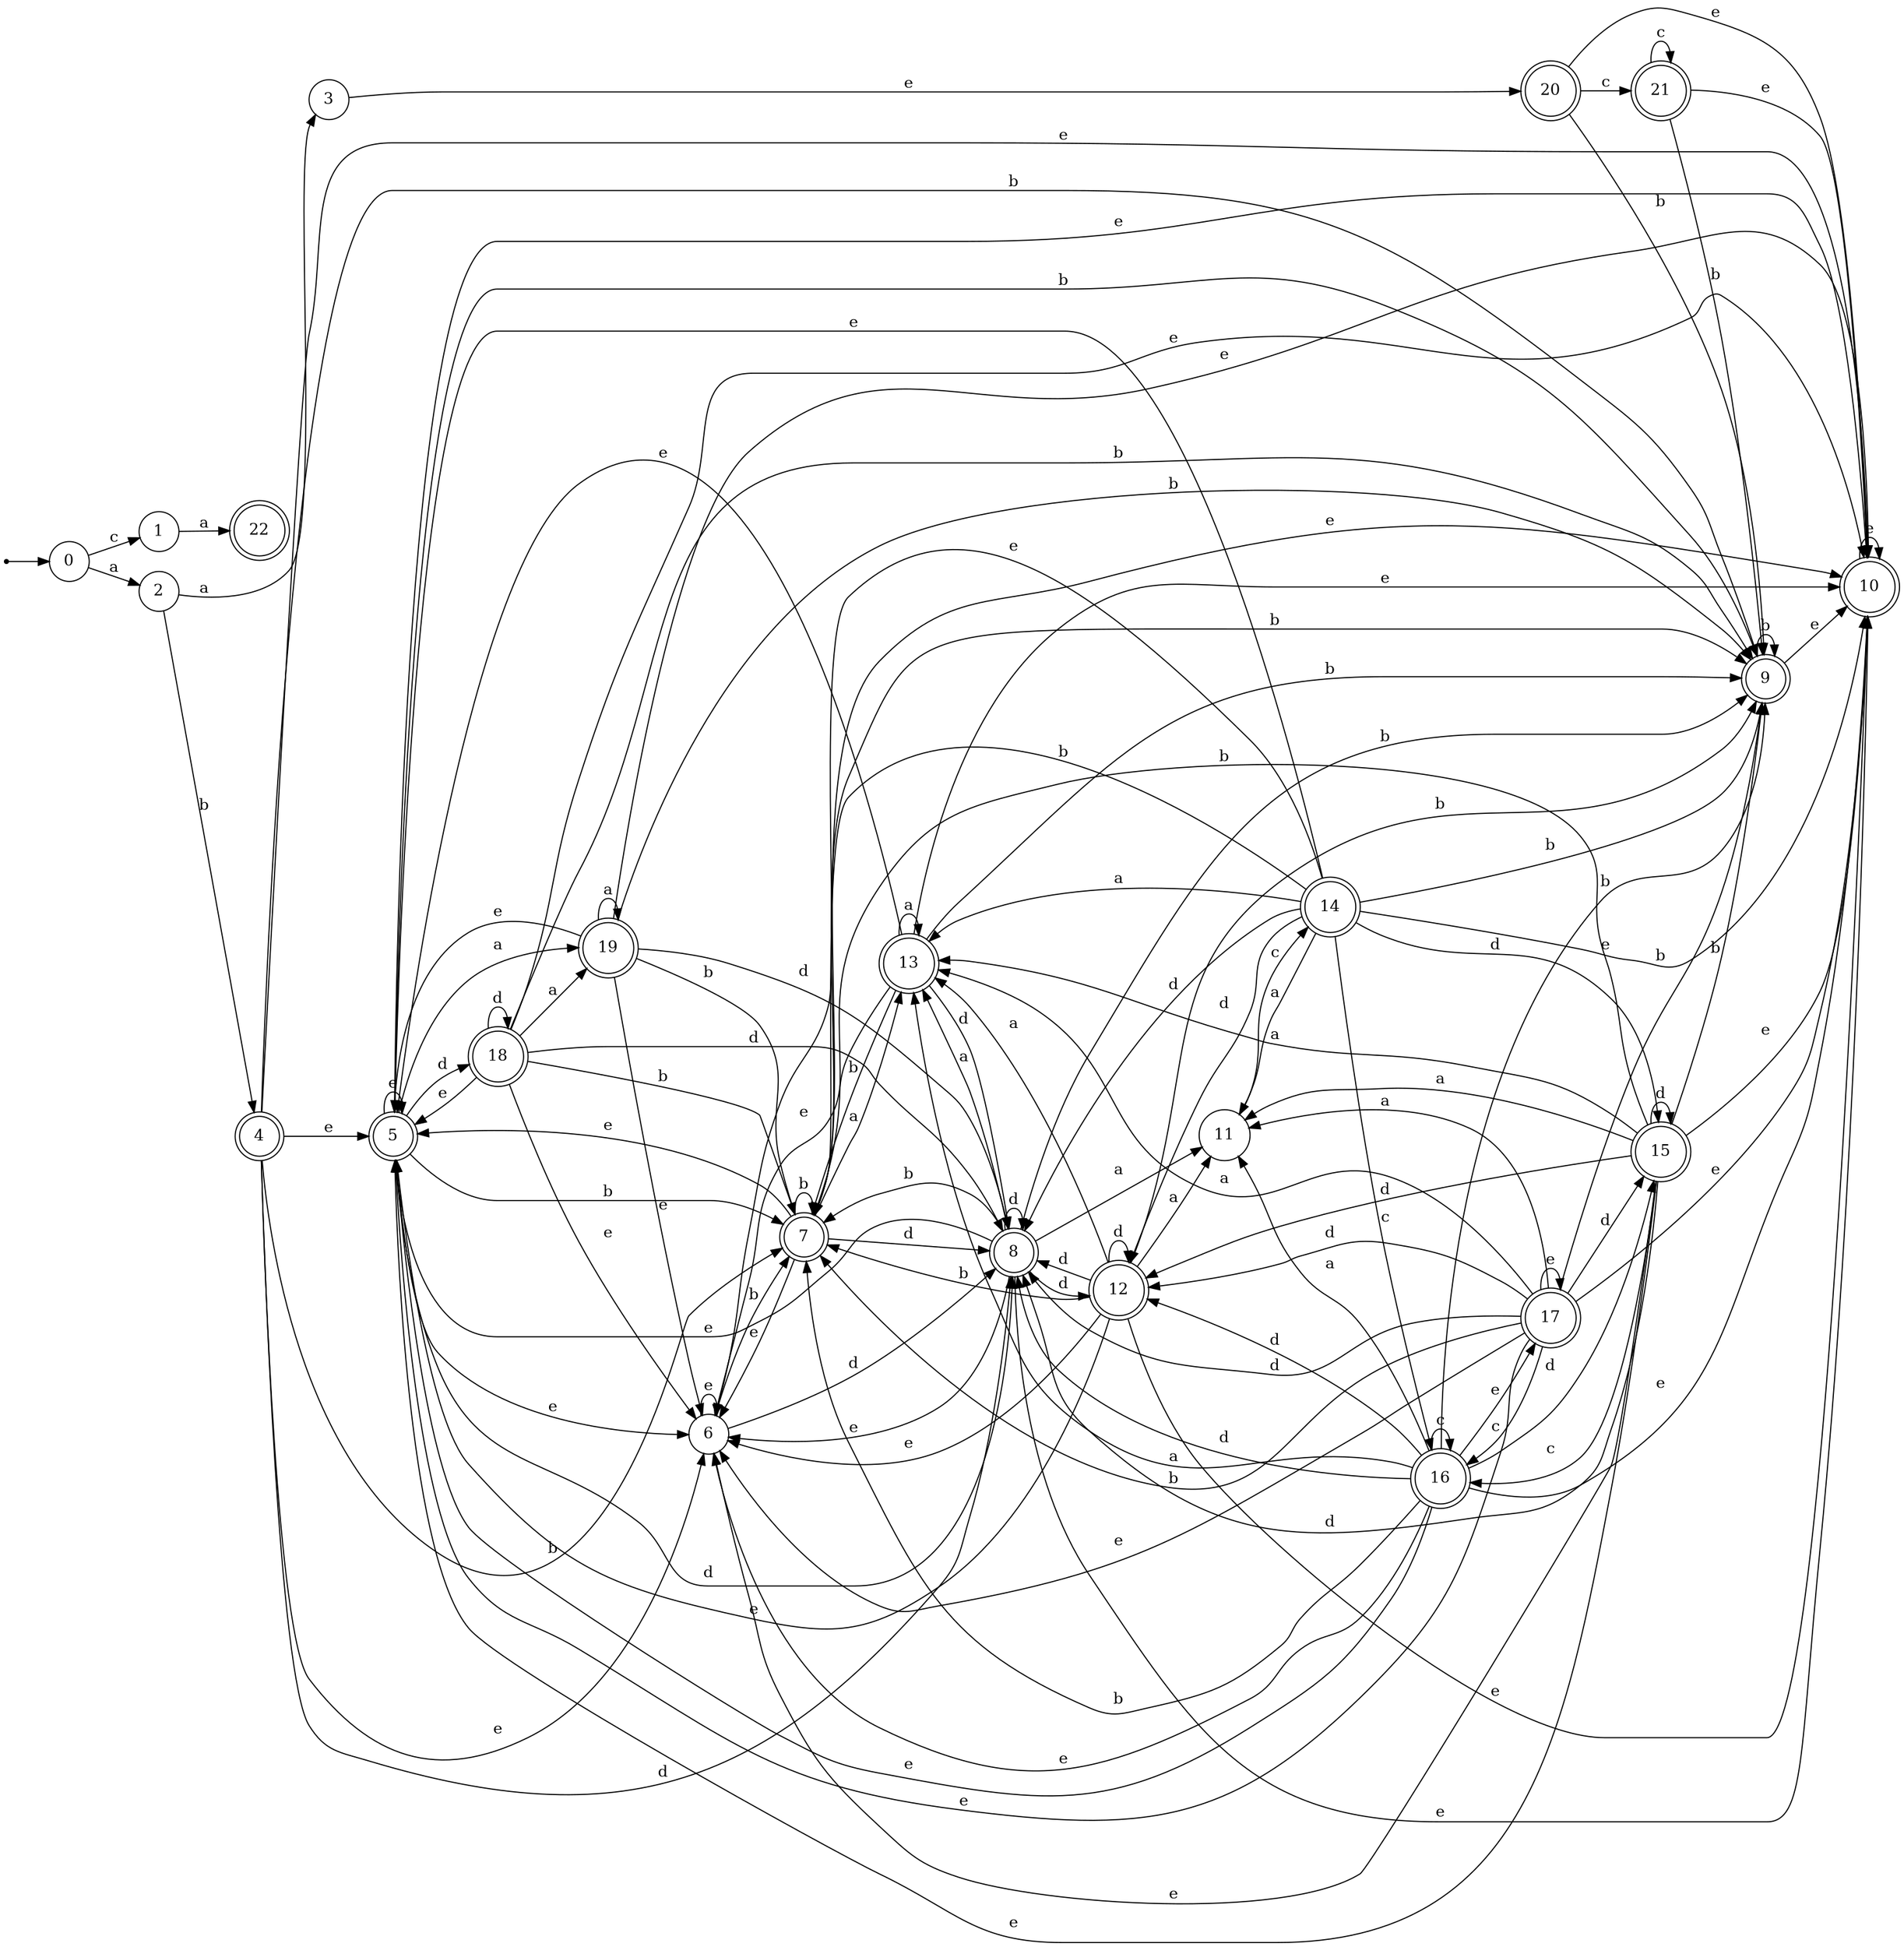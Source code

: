 digraph finite_state_machine {
rankdir=LR;
size="20,20";
node [shape = point]; "dummy0"
node [shape = circle]; "0";
"dummy0" -> "0";
node [shape = circle]; "1";
node [shape = circle]; "2";
node [shape = circle]; "3";
node [shape = doublecircle]; "4";node [shape = doublecircle]; "5";node [shape = circle]; "6";
node [shape = doublecircle]; "7";node [shape = doublecircle]; "8";node [shape = doublecircle]; "9";node [shape = doublecircle]; "10";node [shape = circle]; "11";
node [shape = doublecircle]; "12";node [shape = doublecircle]; "13";node [shape = doublecircle]; "14";node [shape = doublecircle]; "15";node [shape = doublecircle]; "16";node [shape = doublecircle]; "17";node [shape = doublecircle]; "18";node [shape = doublecircle]; "19";node [shape = doublecircle]; "20";node [shape = doublecircle]; "21";node [shape = doublecircle]; "22";"0" -> "1" [label = "c"];
 "0" -> "2" [label = "a"];
 "2" -> "3" [label = "a"];
 "2" -> "4" [label = "b"];
 "4" -> "10" [label = "e"];
 "4" -> "5" [label = "e"];
 "4" -> "6" [label = "e"];
 "4" -> "9" [label = "b"];
 "4" -> "7" [label = "b"];
 "4" -> "8" [label = "d"];
 "10" -> "10" [label = "e"];
 "9" -> "9" [label = "b"];
 "9" -> "10" [label = "e"];
 "8" -> "8" [label = "d"];
 "8" -> "12" [label = "d"];
 "8" -> "11" [label = "a"];
 "8" -> "13" [label = "a"];
 "8" -> "9" [label = "b"];
 "8" -> "7" [label = "b"];
 "8" -> "10" [label = "e"];
 "8" -> "5" [label = "e"];
 "8" -> "6" [label = "e"];
 "13" -> "13" [label = "a"];
 "13" -> "10" [label = "e"];
 "13" -> "5" [label = "e"];
 "13" -> "6" [label = "e"];
 "13" -> "9" [label = "b"];
 "13" -> "7" [label = "b"];
 "13" -> "8" [label = "d"];
 "12" -> "8" [label = "d"];
 "12" -> "12" [label = "d"];
 "12" -> "11" [label = "a"];
 "12" -> "13" [label = "a"];
 "12" -> "9" [label = "b"];
 "12" -> "7" [label = "b"];
 "12" -> "10" [label = "e"];
 "12" -> "5" [label = "e"];
 "12" -> "6" [label = "e"];
 "11" -> "14" [label = "c"];
 "14" -> "11" [label = "a"];
 "14" -> "13" [label = "a"];
 "14" -> "8" [label = "d"];
 "14" -> "12" [label = "d"];
 "14" -> "15" [label = "d"];
 "14" -> "16" [label = "c"];
 "14" -> "9" [label = "b"];
 "14" -> "7" [label = "b"];
 "14" -> "10" [label = "e"];
 "14" -> "5" [label = "e"];
 "14" -> "6" [label = "e"];
 "16" -> "16" [label = "c"];
 "16" -> "17" [label = "e"];
 "16" -> "10" [label = "e"];
 "16" -> "5" [label = "e"];
 "16" -> "6" [label = "e"];
 "16" -> "8" [label = "d"];
 "16" -> "12" [label = "d"];
 "16" -> "15" [label = "d"];
 "16" -> "11" [label = "a"];
 "16" -> "13" [label = "a"];
 "16" -> "9" [label = "b"];
 "16" -> "7" [label = "b"];
 "17" -> "17" [label = "e"];
 "17" -> "10" [label = "e"];
 "17" -> "5" [label = "e"];
 "17" -> "6" [label = "e"];
 "17" -> "16" [label = "c"];
 "17" -> "8" [label = "d"];
 "17" -> "12" [label = "d"];
 "17" -> "15" [label = "d"];
 "17" -> "11" [label = "a"];
 "17" -> "13" [label = "a"];
 "17" -> "9" [label = "b"];
 "17" -> "7" [label = "b"];
 "15" -> "8" [label = "d"];
 "15" -> "12" [label = "d"];
 "15" -> "15" [label = "d"];
 "15" -> "16" [label = "c"];
 "15" -> "11" [label = "a"];
 "15" -> "13" [label = "a"];
 "15" -> "9" [label = "b"];
 "15" -> "7" [label = "b"];
 "15" -> "10" [label = "e"];
 "15" -> "5" [label = "e"];
 "15" -> "6" [label = "e"];
 "7" -> "9" [label = "b"];
 "7" -> "7" [label = "b"];
 "7" -> "8" [label = "d"];
 "7" -> "10" [label = "e"];
 "7" -> "5" [label = "e"];
 "7" -> "6" [label = "e"];
 "7" -> "13" [label = "a"];
 "6" -> "6" [label = "e"];
 "6" -> "7" [label = "b"];
 "6" -> "8" [label = "d"];
 "5" -> "10" [label = "e"];
 "5" -> "5" [label = "e"];
 "5" -> "6" [label = "e"];
 "5" -> "8" [label = "d"];
 "5" -> "18" [label = "d"];
 "5" -> "19" [label = "a"];
 "5" -> "9" [label = "b"];
 "5" -> "7" [label = "b"];
 "19" -> "19" [label = "a"];
 "19" -> "10" [label = "e"];
 "19" -> "5" [label = "e"];
 "19" -> "6" [label = "e"];
 "19" -> "9" [label = "b"];
 "19" -> "7" [label = "b"];
 "19" -> "8" [label = "d"];
 "18" -> "8" [label = "d"];
 "18" -> "18" [label = "d"];
 "18" -> "10" [label = "e"];
 "18" -> "5" [label = "e"];
 "18" -> "6" [label = "e"];
 "18" -> "19" [label = "a"];
 "18" -> "9" [label = "b"];
 "18" -> "7" [label = "b"];
 "3" -> "20" [label = "e"];
 "20" -> "21" [label = "c"];
 "20" -> "9" [label = "b"];
 "20" -> "10" [label = "e"];
 "21" -> "21" [label = "c"];
 "21" -> "9" [label = "b"];
 "21" -> "10" [label = "e"];
 "1" -> "22" [label = "a"];
 }
